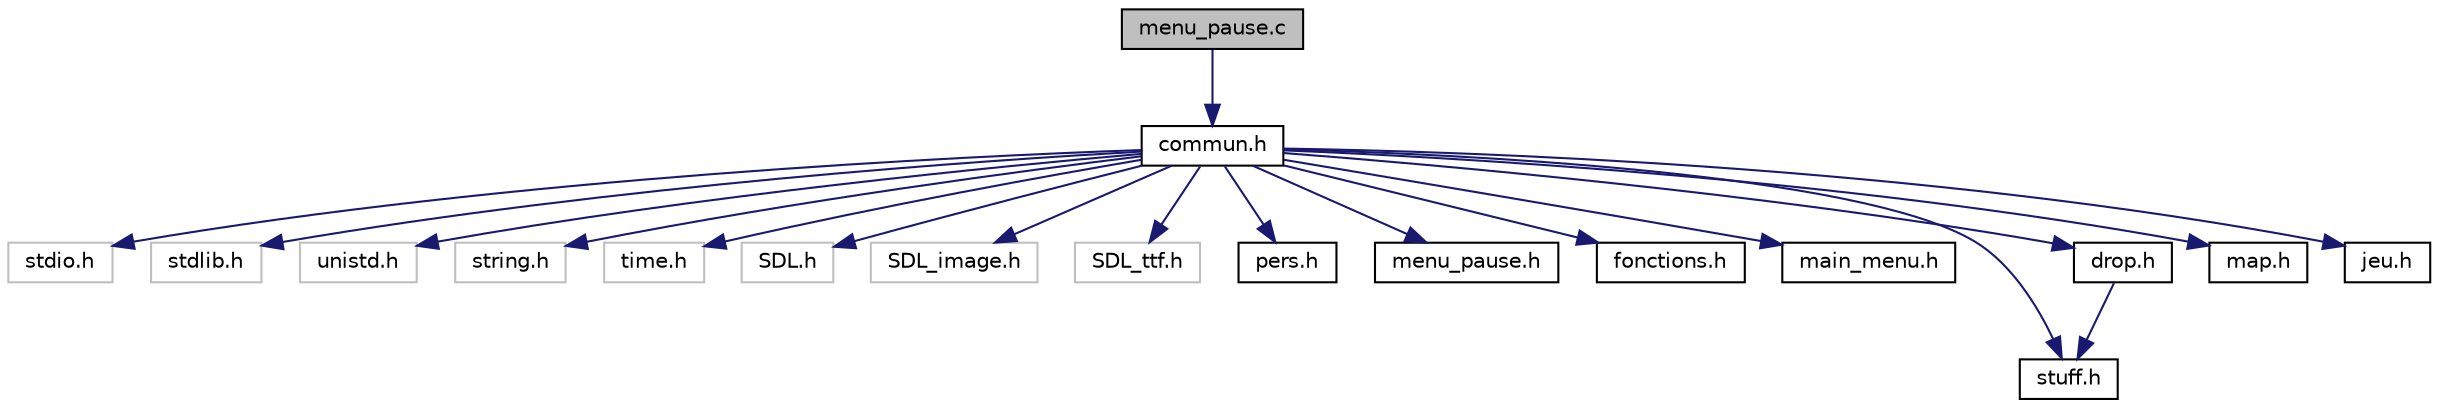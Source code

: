 digraph "menu_pause.c"
{
 // LATEX_PDF_SIZE
  edge [fontname="Helvetica",fontsize="10",labelfontname="Helvetica",labelfontsize="10"];
  node [fontname="Helvetica",fontsize="10",shape=record];
  Node1 [label="menu_pause.c",height=0.2,width=0.4,color="black", fillcolor="grey75", style="filled", fontcolor="black",tooltip="Contient le menu de pause de Yualop."];
  Node1 -> Node2 [color="midnightblue",fontsize="10",style="solid",fontname="Helvetica"];
  Node2 [label="commun.h",height=0.2,width=0.4,color="black", fillcolor="white", style="filled",URL="$commun_8h.html",tooltip="Fichier regroupant les constantes et librairies utilisées dans les différents fichiers."];
  Node2 -> Node3 [color="midnightblue",fontsize="10",style="solid",fontname="Helvetica"];
  Node3 [label="stdio.h",height=0.2,width=0.4,color="grey75", fillcolor="white", style="filled",tooltip=" "];
  Node2 -> Node4 [color="midnightblue",fontsize="10",style="solid",fontname="Helvetica"];
  Node4 [label="stdlib.h",height=0.2,width=0.4,color="grey75", fillcolor="white", style="filled",tooltip=" "];
  Node2 -> Node5 [color="midnightblue",fontsize="10",style="solid",fontname="Helvetica"];
  Node5 [label="unistd.h",height=0.2,width=0.4,color="grey75", fillcolor="white", style="filled",tooltip=" "];
  Node2 -> Node6 [color="midnightblue",fontsize="10",style="solid",fontname="Helvetica"];
  Node6 [label="string.h",height=0.2,width=0.4,color="grey75", fillcolor="white", style="filled",tooltip=" "];
  Node2 -> Node7 [color="midnightblue",fontsize="10",style="solid",fontname="Helvetica"];
  Node7 [label="time.h",height=0.2,width=0.4,color="grey75", fillcolor="white", style="filled",tooltip=" "];
  Node2 -> Node8 [color="midnightblue",fontsize="10",style="solid",fontname="Helvetica"];
  Node8 [label="SDL.h",height=0.2,width=0.4,color="grey75", fillcolor="white", style="filled",tooltip=" "];
  Node2 -> Node9 [color="midnightblue",fontsize="10",style="solid",fontname="Helvetica"];
  Node9 [label="SDL_image.h",height=0.2,width=0.4,color="grey75", fillcolor="white", style="filled",tooltip=" "];
  Node2 -> Node10 [color="midnightblue",fontsize="10",style="solid",fontname="Helvetica"];
  Node10 [label="SDL_ttf.h",height=0.2,width=0.4,color="grey75", fillcolor="white", style="filled",tooltip=" "];
  Node2 -> Node11 [color="midnightblue",fontsize="10",style="solid",fontname="Helvetica"];
  Node11 [label="pers.h",height=0.2,width=0.4,color="black", fillcolor="white", style="filled",URL="$pers_8h_source.html",tooltip=" "];
  Node2 -> Node12 [color="midnightblue",fontsize="10",style="solid",fontname="Helvetica"];
  Node12 [label="menu_pause.h",height=0.2,width=0.4,color="black", fillcolor="white", style="filled",URL="$menu__pause_8h_source.html",tooltip=" "];
  Node2 -> Node13 [color="midnightblue",fontsize="10",style="solid",fontname="Helvetica"];
  Node13 [label="fonctions.h",height=0.2,width=0.4,color="black", fillcolor="white", style="filled",URL="$fonctions_8h_source.html",tooltip=" "];
  Node2 -> Node14 [color="midnightblue",fontsize="10",style="solid",fontname="Helvetica"];
  Node14 [label="main_menu.h",height=0.2,width=0.4,color="black", fillcolor="white", style="filled",URL="$main__menu_8h_source.html",tooltip=" "];
  Node2 -> Node15 [color="midnightblue",fontsize="10",style="solid",fontname="Helvetica"];
  Node15 [label="stuff.h",height=0.2,width=0.4,color="black", fillcolor="white", style="filled",URL="$stuff_8h_source.html",tooltip=" "];
  Node2 -> Node16 [color="midnightblue",fontsize="10",style="solid",fontname="Helvetica"];
  Node16 [label="drop.h",height=0.2,width=0.4,color="black", fillcolor="white", style="filled",URL="$drop_8h_source.html",tooltip=" "];
  Node16 -> Node15 [color="midnightblue",fontsize="10",style="solid",fontname="Helvetica"];
  Node2 -> Node17 [color="midnightblue",fontsize="10",style="solid",fontname="Helvetica"];
  Node17 [label="map.h",height=0.2,width=0.4,color="black", fillcolor="white", style="filled",URL="$map_8h_source.html",tooltip=" "];
  Node2 -> Node18 [color="midnightblue",fontsize="10",style="solid",fontname="Helvetica"];
  Node18 [label="jeu.h",height=0.2,width=0.4,color="black", fillcolor="white", style="filled",URL="$jeu_8h_source.html",tooltip=" "];
}
